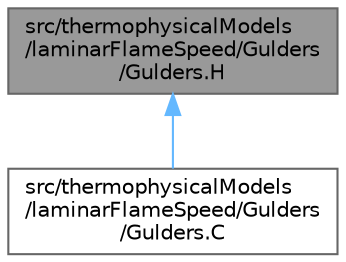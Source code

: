 digraph "src/thermophysicalModels/laminarFlameSpeed/Gulders/Gulders.H"
{
 // LATEX_PDF_SIZE
  bgcolor="transparent";
  edge [fontname=Helvetica,fontsize=10,labelfontname=Helvetica,labelfontsize=10];
  node [fontname=Helvetica,fontsize=10,shape=box,height=0.2,width=0.4];
  Node1 [id="Node000001",label="src/thermophysicalModels\l/laminarFlameSpeed/Gulders\l/Gulders.H",height=0.2,width=0.4,color="gray40", fillcolor="grey60", style="filled", fontcolor="black",tooltip=" "];
  Node1 -> Node2 [id="edge1_Node000001_Node000002",dir="back",color="steelblue1",style="solid",tooltip=" "];
  Node2 [id="Node000002",label="src/thermophysicalModels\l/laminarFlameSpeed/Gulders\l/Gulders.C",height=0.2,width=0.4,color="grey40", fillcolor="white", style="filled",URL="$Gulders_8C.html",tooltip=" "];
}
